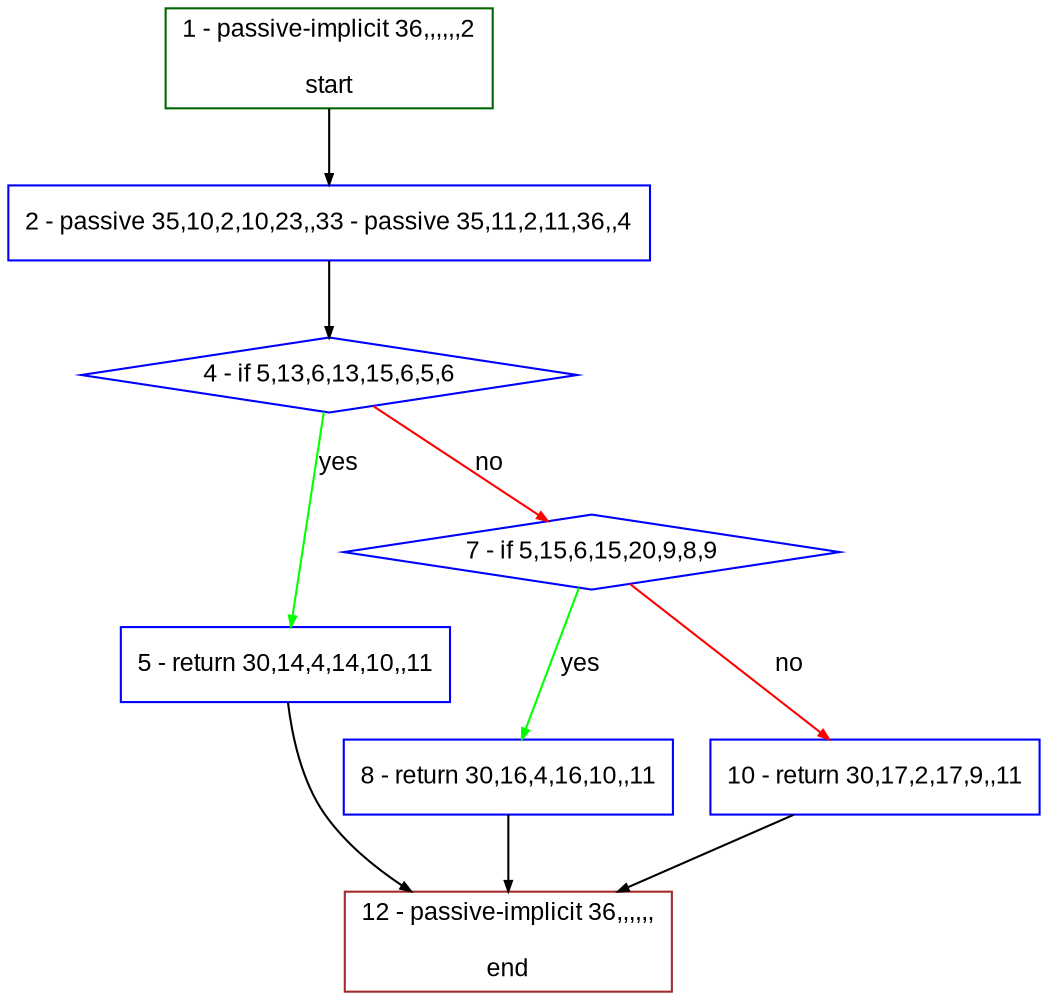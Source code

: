 digraph "" {
  graph [bgcolor="white", fillcolor="#FFFFCC", pack="true", packmode="clust", fontname="Arial", label="", fontsize="12", compound="true", style="rounded,filled"];
  node [node_initialized="no", fillcolor="white", fontname="Arial", label="", color="grey", fontsize="12", fixedsize="false", compound="true", shape="rectangle", style="filled"];
  edge [arrowtail="none", lhead="", fontcolor="black", fontname="Arial", label="", color="black", fontsize="12", arrowhead="normal", arrowsize="0.5", compound="true", ltail="", dir="forward"];
  __N1 [fillcolor="#ffffff", label="2 - passive 35,10,2,10,23,,33 - passive 35,11,2,11,36,,4", color="#0000ff", shape="box", style="filled"];
  __N2 [fillcolor="#ffffff", label="1 - passive-implicit 36,,,,,,2\n\nstart", color="#006400", shape="box", style="filled"];
  __N3 [fillcolor="#ffffff", label="4 - if 5,13,6,13,15,6,5,6", color="#0000ff", shape="diamond", style="filled"];
  __N4 [fillcolor="#ffffff", label="5 - return 30,14,4,14,10,,11", color="#0000ff", shape="box", style="filled"];
  __N5 [fillcolor="#ffffff", label="7 - if 5,15,6,15,20,9,8,9", color="#0000ff", shape="diamond", style="filled"];
  __N6 [fillcolor="#ffffff", label="12 - passive-implicit 36,,,,,,\n\nend", color="#a52a2a", shape="box", style="filled"];
  __N7 [fillcolor="#ffffff", label="8 - return 30,16,4,16,10,,11", color="#0000ff", shape="box", style="filled"];
  __N8 [fillcolor="#ffffff", label="10 - return 30,17,2,17,9,,11", color="#0000ff", shape="box", style="filled"];
  __N2 -> __N1 [arrowtail="none", color="#000000", label="", arrowhead="normal", dir="forward"];
  __N1 -> __N3 [arrowtail="none", color="#000000", label="", arrowhead="normal", dir="forward"];
  __N3 -> __N4 [arrowtail="none", color="#00ff00", label="yes", arrowhead="normal", dir="forward"];
  __N3 -> __N5 [arrowtail="none", color="#ff0000", label="no", arrowhead="normal", dir="forward"];
  __N4 -> __N6 [arrowtail="none", color="#000000", label="", arrowhead="normal", dir="forward"];
  __N5 -> __N7 [arrowtail="none", color="#00ff00", label="yes", arrowhead="normal", dir="forward"];
  __N5 -> __N8 [arrowtail="none", color="#ff0000", label="no", arrowhead="normal", dir="forward"];
  __N7 -> __N6 [arrowtail="none", color="#000000", label="", arrowhead="normal", dir="forward"];
  __N8 -> __N6 [arrowtail="none", color="#000000", label="", arrowhead="normal", dir="forward"];
}
